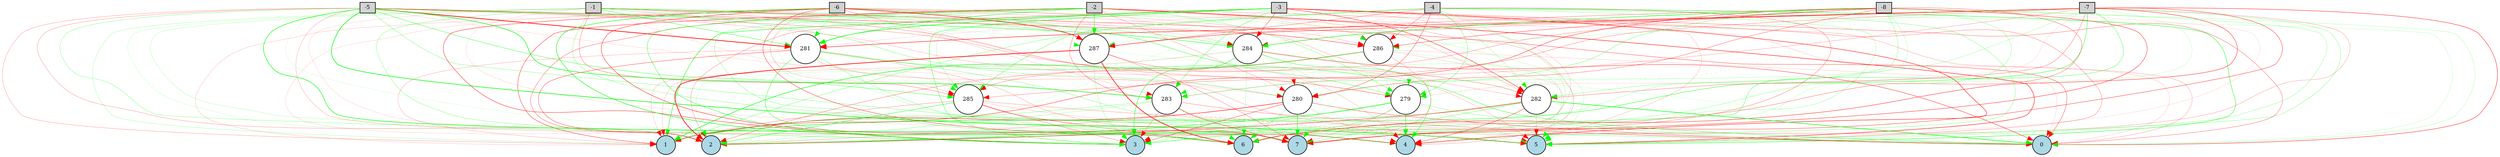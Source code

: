 digraph {
	node [fontsize=9 height=0.2 shape=circle width=0.2]
	-1 [fillcolor=lightgray shape=box style=filled]
	-2 [fillcolor=lightgray shape=box style=filled]
	-3 [fillcolor=lightgray shape=box style=filled]
	-4 [fillcolor=lightgray shape=box style=filled]
	-5 [fillcolor=lightgray shape=box style=filled]
	-6 [fillcolor=lightgray shape=box style=filled]
	-7 [fillcolor=lightgray shape=box style=filled]
	-8 [fillcolor=lightgray shape=box style=filled]
	0 [fillcolor=lightblue style=filled]
	1 [fillcolor=lightblue style=filled]
	2 [fillcolor=lightblue style=filled]
	3 [fillcolor=lightblue style=filled]
	4 [fillcolor=lightblue style=filled]
	5 [fillcolor=lightblue style=filled]
	6 [fillcolor=lightblue style=filled]
	7 [fillcolor=lightblue style=filled]
	279 [fillcolor=white style=filled]
	280 [fillcolor=white style=filled]
	281 [fillcolor=white style=filled]
	282 [fillcolor=white style=filled]
	283 [fillcolor=white style=filled]
	284 [fillcolor=white style=filled]
	285 [fillcolor=white style=filled]
	286 [fillcolor=white style=filled]
	287 [fillcolor=white style=filled]
	-1 -> 279 [color=red penwidth=0.29797794477545747 style=solid]
	-1 -> 280 [color=green penwidth=0.32313810455019143 style=solid]
	-1 -> 281 [color=green penwidth=0.4873178451779876 style=solid]
	-1 -> 282 [color=green penwidth=0.13532837074125031 style=solid]
	-1 -> 283 [color=red penwidth=0.10988686071345978 style=solid]
	-1 -> 284 [color=green penwidth=0.3515663139218953 style=solid]
	-1 -> 285 [color=red penwidth=0.34407188543114847 style=solid]
	-1 -> 286 [color=red penwidth=0.1820448236232807 style=solid]
	-1 -> 287 [color=green penwidth=0.38142373821425657 style=solid]
	-2 -> 279 [color=green penwidth=0.28534471977502623 style=solid]
	-2 -> 280 [color=red penwidth=0.22577921264801465 style=solid]
	-2 -> 281 [color=green penwidth=0.5263056799983179 style=solid]
	-2 -> 282 [color=red penwidth=0.20268034349145894 style=solid]
	-2 -> 283 [color=red penwidth=0.3597197723077109 style=solid]
	-2 -> 284 [color=green penwidth=0.17001549570286245 style=solid]
	-2 -> 285 [color=green penwidth=0.1131757894864725 style=solid]
	-2 -> 286 [color=red penwidth=0.15200181655466732 style=solid]
	-2 -> 287 [color=green penwidth=0.6068752714232768 style=solid]
	-3 -> 279 [color=green penwidth=0.1602680945453338 style=dotted]
	-3 -> 280 [color=red penwidth=0.22305399919487656 style=dotted]
	-3 -> 281 [color=green penwidth=0.77478398563553 style=solid]
	-3 -> 282 [color=red penwidth=0.5732243134751037 style=solid]
	-3 -> 283 [color=green penwidth=0.4045363216417296 style=solid]
	-3 -> 284 [color=red penwidth=0.4270714349902197 style=solid]
	-3 -> 285 [color=green penwidth=0.23528022806657792 style=solid]
	-3 -> 286 [color=green penwidth=0.13271646171183582 style=solid]
	-3 -> 287 [color=green penwidth=0.13563297264822483 style=solid]
	-4 -> 279 [color=green penwidth=0.3518797156332577 style=solid]
	-4 -> 280 [color=red penwidth=0.43231517974755884 style=solid]
	-4 -> 281 [color=red penwidth=0.11638654581398034 style=solid]
	-4 -> 282 [color=green penwidth=0.2235698717444624 style=solid]
	-4 -> 283 [color=green penwidth=0.1080858555925709 style=solid]
	-4 -> 284 [color=red penwidth=0.10241643244196574 style=solid]
	-4 -> 285 [color=green penwidth=0.3708483006668595 style=solid]
	-4 -> 286 [color=red penwidth=0.34711374252845506 style=solid]
	-4 -> 287 [color=red penwidth=0.35208308110098796 style=solid]
	-5 -> 279 [color=red penwidth=0.19842686229663747 style=solid]
	-5 -> 280 [color=red penwidth=0.11406377602703872 style=solid]
	-5 -> 281 [color=red penwidth=1.0946960083484345 style=solid]
	-5 -> 282 [color=red penwidth=0.2817905642083668 style=solid]
	-5 -> 283 [color=green penwidth=0.8315409305576728 style=solid]
	-5 -> 284 [color=green penwidth=0.60272864936733 style=solid]
	-5 -> 285 [color=green penwidth=0.45600439274715265 style=solid]
	-5 -> 286 [color=red penwidth=0.4588799772425456 style=solid]
	-5 -> 287 [color=green penwidth=0.11577761869367614 style=solid]
	-6 -> 279 [color=green penwidth=0.3909620282340053 style=solid]
	-6 -> 280 [color=red penwidth=0.13387701877138594 style=solid]
	-6 -> 281 [color=green penwidth=0.2576172777370431 style=solid]
	-6 -> 282 [color=red penwidth=0.20458435534132507 style=solid]
	-6 -> 283 [color=red penwidth=0.15292402063205562 style=solid]
	-6 -> 284 [color=red penwidth=0.1200861142870815 style=solid]
	-6 -> 285 [color=red penwidth=0.1784735248877435 style=solid]
	-6 -> 286 [color=red penwidth=0.1879372148983764 style=solid]
	-6 -> 287 [color=red penwidth=0.8210560875203323 style=solid]
	-7 -> 279 [color=red penwidth=0.11173159163750238 style=solid]
	-7 -> 280 [color=green penwidth=0.21595628111496723 style=solid]
	-7 -> 281 [color=red penwidth=0.6828050080416139 style=solid]
	-7 -> 282 [color=red penwidth=0.3406232008550798 style=solid]
	-7 -> 283 [color=red penwidth=0.24160631298397586 style=solid]
	-7 -> 284 [color=red penwidth=0.23326797594414067 style=solid]
	-7 -> 285 [color=red penwidth=0.3081358556875401 style=solid]
	-7 -> 286 [color=green penwidth=0.17784865049073723 style=solid]
	-7 -> 287 [color=red penwidth=0.530855173255431 style=solid]
	-8 -> 279 [color=green penwidth=0.227323322349932 style=dotted]
	-8 -> 280 [color=red penwidth=0.3602745365353546 style=solid]
	-8 -> 281 [color=red penwidth=0.10094508145212046 style=dotted]
	-8 -> 282 [color=green penwidth=0.30087633557654403 style=solid]
	-8 -> 283 [color=green penwidth=0.3417697740635009 style=solid]
	-8 -> 284 [color=green penwidth=0.7197478257008018 style=solid]
	-8 -> 285 [color=red penwidth=0.29124512176475315 style=solid]
	-8 -> 286 [color=red penwidth=0.4779071537101094 style=solid]
	-8 -> 287 [color=red penwidth=0.3187091835272625 style=solid]
	279 -> 0 [color=green penwidth=0.27601421731743797 style=solid]
	279 -> 1 [color=green penwidth=0.43211267757905936 style=solid]
	279 -> 2 [color=green penwidth=0.6132852678884614 style=solid]
	279 -> 3 [color=green penwidth=0.2952792299471725 style=solid]
	279 -> 4 [color=green penwidth=0.660117624604624 style=solid]
	279 -> 5 [color=red penwidth=0.13023018678389353 style=solid]
	279 -> 6 [color=green penwidth=0.33713262168242625 style=solid]
	279 -> 7 [color=red penwidth=0.17020451431010092 style=solid]
	280 -> 0 [color=red penwidth=0.4235576613321391 style=solid]
	280 -> 1 [color=red penwidth=0.6316133029000093 style=solid]
	280 -> 2 [color=red penwidth=0.2498526508774615 style=solid]
	280 -> 3 [color=red penwidth=0.4396154003661049 style=solid]
	280 -> 4 [color=red penwidth=0.13830425809739538 style=solid]
	280 -> 5 [color=green penwidth=0.12439486379413045 style=solid]
	280 -> 6 [color=green penwidth=0.29100155265184324 style=solid]
	280 -> 7 [color=green penwidth=0.604148815490247 style=solid]
	281 -> 0 [color=green penwidth=0.4882806543900837 style=solid]
	281 -> 1 [color=red penwidth=0.21029038986108767 style=solid]
	281 -> 2 [color=red penwidth=0.4485246463870818 style=solid]
	281 -> 3 [color=green penwidth=0.5047134202300628 style=solid]
	281 -> 4 [color=green penwidth=0.2976655394823844 style=solid]
	281 -> 5 [color=red penwidth=0.2076211754181378 style=solid]
	281 -> 6 [color=green penwidth=0.29601982167117125 style=solid]
	281 -> 7 [color=red penwidth=0.2225377674428634 style=solid]
	282 -> 0 [color=green penwidth=0.8748924766124239 style=solid]
	282 -> 1 [color=green penwidth=0.387246506575883 style=solid]
	282 -> 2 [color=red penwidth=0.5551472690398442 style=solid]
	282 -> 3 [color=green penwidth=0.16350248777160925 style=solid]
	282 -> 4 [color=red penwidth=0.4577406560931089 style=solid]
	282 -> 5 [color=red penwidth=0.17918737553391723 style=solid]
	282 -> 6 [color=red penwidth=0.13417303949855114 style=solid]
	282 -> 7 [color=green penwidth=0.3846276669520444 style=solid]
	283 -> 0 [color=red penwidth=0.32001953131286404 style=solid]
	283 -> 1 [color=green penwidth=0.313701946245206 style=solid]
	283 -> 2 [color=green penwidth=0.23608442251376327 style=solid]
	283 -> 3 [color=red penwidth=0.2574554429838256 style=solid]
	283 -> 4 [color=green penwidth=0.23230324781575068 style=solid]
	283 -> 5 [color=red penwidth=0.30409666705950117 style=dotted]
	283 -> 6 [color=green penwidth=0.1009169799725279 style=solid]
	283 -> 7 [color=red penwidth=0.456407681981704 style=solid]
	284 -> 0 [color=red penwidth=0.5130316402885664 style=solid]
	284 -> 1 [color=red penwidth=0.16790031854715615 style=solid]
	284 -> 2 [color=green penwidth=0.14423542552109586 style=solid]
	284 -> 3 [color=green penwidth=0.5807007300617534 style=solid]
	284 -> 4 [color=green penwidth=0.486022080745951 style=solid]
	284 -> 5 [color=green penwidth=0.18150473169670922 style=solid]
	284 -> 6 [color=green penwidth=0.18844915501867648 style=solid]
	284 -> 7 [color=green penwidth=0.11376679198432127 style=solid]
	285 -> 0 [color=red penwidth=0.16031496202391057 style=solid]
	285 -> 1 [color=red penwidth=0.27503949418021123 style=solid]
	285 -> 2 [color=green penwidth=0.5308124169456137 style=solid]
	285 -> 3 [color=red penwidth=0.3091715832892765 style=solid]
	285 -> 4 [color=red penwidth=0.1518875385987383 style=solid]
	285 -> 5 [color=red penwidth=0.1178201148454513 style=solid]
	285 -> 6 [color=red penwidth=0.3403141667861307 style=solid]
	285 -> 7 [color=red penwidth=0.18587016540955004 style=solid]
	286 -> 0 [color=red penwidth=0.14276634137191407 style=solid]
	286 -> 1 [color=green penwidth=0.7852028417358733 style=solid]
	286 -> 2 [color=red penwidth=0.32147567811995015 style=solid]
	286 -> 3 [color=red penwidth=0.11562577879345165 style=dotted]
	286 -> 4 [color=red penwidth=0.15410451367462244 style=solid]
	286 -> 5 [color=green penwidth=0.16504839277213879 style=solid]
	286 -> 6 [color=green penwidth=0.11935768735395014 style=solid]
	286 -> 7 [color=red penwidth=0.21842310066581655 style=solid]
	287 -> 0 [color=green penwidth=0.10419046675309257 style=solid]
	287 -> 1 [color=red penwidth=0.17883502775941984 style=solid]
	287 -> 2 [color=red penwidth=1.05857884781226 style=solid]
	287 -> 3 [color=green penwidth=0.2763114195805772 style=solid]
	287 -> 4 [color=red penwidth=0.17955142631344936 style=solid]
	287 -> 5 [color=red penwidth=0.1815570370722584 style=solid]
	287 -> 6 [color=red penwidth=0.9737809036604609 style=solid]
	287 -> 7 [color=red penwidth=0.3044537317817142 style=solid]
	-1 -> 0 [color=red penwidth=0.4388637602888592 style=solid]
	-1 -> 1 [color=green penwidth=0.21122519643054355 style=solid]
	-1 -> 2 [color=green penwidth=0.128807040348254 style=solid]
	-1 -> 3 [color=green penwidth=0.1779534143222513 style=solid]
	-1 -> 4 [color=red penwidth=0.11637383618203988 style=solid]
	-1 -> 5 [color=green penwidth=0.29321692492382795 style=solid]
	-1 -> 6 [color=red penwidth=0.1162572697196513 style=solid]
	-1 -> 7 [color=green penwidth=0.30289663925089527 style=solid]
	-2 -> 0 [color=red penwidth=0.23131560600125006 style=solid]
	-2 -> 1 [color=red penwidth=0.5272031659237973 style=solid]
	-2 -> 2 [color=red penwidth=0.3763966139059268 style=solid]
	-2 -> 3 [color=green penwidth=0.505983842975964 style=solid]
	-2 -> 4 [color=red penwidth=0.2368107768768323 style=solid]
	-2 -> 5 [color=red penwidth=0.6992522639363546 style=solid]
	-2 -> 6 [color=green penwidth=0.2954679149143301 style=solid]
	-2 -> 7 [color=green penwidth=0.1571432056452311 style=solid]
	-3 -> 0 [color=red penwidth=0.36031671132614385 style=solid]
	-3 -> 1 [color=green penwidth=0.6619339162466384 style=solid]
	-3 -> 2 [color=red penwidth=0.27596668682719505 style=solid]
	-3 -> 3 [color=green penwidth=0.48525233661147715 style=solid]
	-3 -> 4 [color=red penwidth=0.6777575372632424 style=solid]
	-3 -> 5 [color=red penwidth=0.30601651554311937 style=solid]
	-3 -> 6 [color=red penwidth=0.16214304232308357 style=solid]
	-3 -> 7 [color=red penwidth=0.18591273028692434 style=solid]
	-4 -> 0 [color=green penwidth=0.15032043993282795 style=solid]
	-4 -> 1 [color=green penwidth=0.31811814927628435 style=solid]
	-4 -> 2 [color=green penwidth=0.10935507298444312 style=solid]
	-4 -> 3 [color=green penwidth=0.22288131449664572 style=solid]
	-4 -> 4 [color=green penwidth=0.3063303253320986 style=solid]
	-4 -> 5 [color=green penwidth=0.584241342225938 style=solid]
	-4 -> 6 [color=red penwidth=0.3176243906807764 style=solid]
	-4 -> 7 [color=green penwidth=0.24230038761280207 style=solid]
	-5 -> 0 [color=green penwidth=0.30448586030143737 style=solid]
	-5 -> 1 [color=red penwidth=0.2437714513635438 style=solid]
	-5 -> 2 [color=red penwidth=0.2529769016758443 style=solid]
	-5 -> 3 [color=green penwidth=0.28396007144726576 style=solid]
	-5 -> 4 [color=green penwidth=0.10467010039522005 style=solid]
	-5 -> 5 [color=green penwidth=0.9357993638098019 style=solid]
	-5 -> 6 [color=red penwidth=0.2115288633841618 style=solid]
	-5 -> 7 [color=green penwidth=0.8026660172172193 style=solid]
	-6 -> 0 [color=red penwidth=0.14594786084043754 style=solid]
	-6 -> 1 [color=red penwidth=0.16137325018027818 style=solid]
	-6 -> 2 [color=red penwidth=0.12052731853667153 style=solid]
	-6 -> 3 [color=red penwidth=0.54970198984673 style=solid]
	-6 -> 4 [color=red penwidth=0.4845811318186215 style=solid]
	-6 -> 5 [color=green penwidth=0.1682859812793609 style=solid]
	-6 -> 6 [color=green penwidth=0.7451506118097996 style=solid]
	-6 -> 7 [color=red penwidth=0.5679456907078786 style=solid]
	-7 -> 0 [color=red penwidth=0.5717932265945291 style=solid]
	-7 -> 1 [color=green penwidth=0.5456024588988752 style=solid]
	-7 -> 2 [color=green penwidth=0.4275055818811052 style=solid]
	-7 -> 3 [color=green penwidth=0.1556565829454425 style=solid]
	-7 -> 4 [color=red penwidth=0.2370028764222337 style=solid]
	-7 -> 5 [color=green penwidth=0.29237734886381905 style=solid]
	-7 -> 6 [color=red penwidth=0.5652640155041342 style=solid]
	-7 -> 7 [color=red penwidth=0.4916694825463197 style=solid]
	-8 -> 0 [color=green penwidth=0.19301684034336736 style=solid]
	-8 -> 1 [color=red penwidth=0.5231744803182065 style=solid]
	-8 -> 2 [color=green penwidth=0.20269284587064962 style=solid]
	-8 -> 3 [color=green penwidth=0.26861022074092566 style=solid]
	-8 -> 4 [color=red penwidth=0.10568190118530596 style=solid]
	-8 -> 5 [color=green penwidth=0.2542547738414845 style=solid]
	-8 -> 6 [color=red penwidth=0.35769154565256556 style=solid]
	-8 -> 7 [color=red penwidth=0.5425781893570021 style=solid]
	281 -> 285 [color=green penwidth=0.14371742673713955 style=solid]
}
